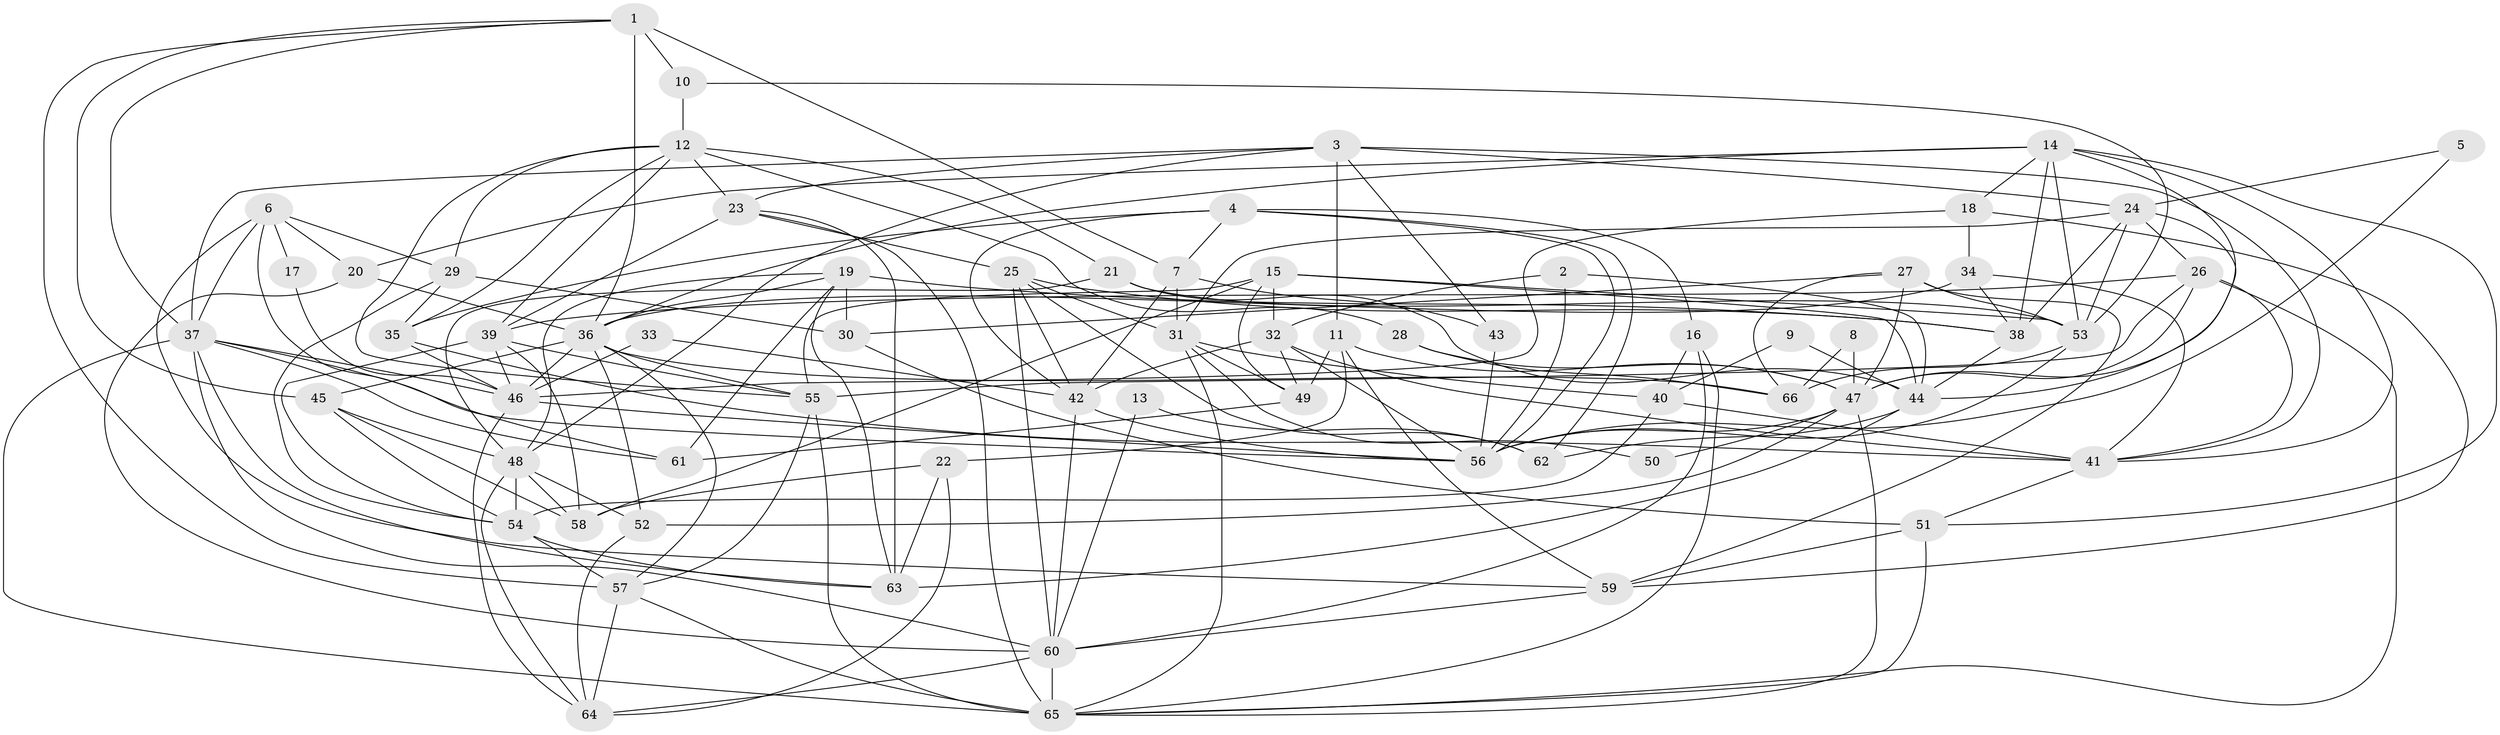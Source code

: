 // original degree distribution, {2: 0.15151515151515152, 5: 0.15151515151515152, 4: 0.2878787878787879, 6: 0.10606060606060606, 3: 0.24242424242424243, 7: 0.06060606060606061}
// Generated by graph-tools (version 1.1) at 2025/26/03/09/25 03:26:21]
// undirected, 66 vertices, 185 edges
graph export_dot {
graph [start="1"]
  node [color=gray90,style=filled];
  1;
  2;
  3;
  4;
  5;
  6;
  7;
  8;
  9;
  10;
  11;
  12;
  13;
  14;
  15;
  16;
  17;
  18;
  19;
  20;
  21;
  22;
  23;
  24;
  25;
  26;
  27;
  28;
  29;
  30;
  31;
  32;
  33;
  34;
  35;
  36;
  37;
  38;
  39;
  40;
  41;
  42;
  43;
  44;
  45;
  46;
  47;
  48;
  49;
  50;
  51;
  52;
  53;
  54;
  55;
  56;
  57;
  58;
  59;
  60;
  61;
  62;
  63;
  64;
  65;
  66;
  1 -- 7 [weight=1.0];
  1 -- 10 [weight=1.0];
  1 -- 36 [weight=2.0];
  1 -- 37 [weight=1.0];
  1 -- 45 [weight=1.0];
  1 -- 57 [weight=1.0];
  2 -- 32 [weight=1.0];
  2 -- 44 [weight=1.0];
  2 -- 56 [weight=1.0];
  3 -- 11 [weight=1.0];
  3 -- 23 [weight=1.0];
  3 -- 24 [weight=1.0];
  3 -- 37 [weight=1.0];
  3 -- 41 [weight=1.0];
  3 -- 43 [weight=1.0];
  3 -- 48 [weight=1.0];
  4 -- 7 [weight=1.0];
  4 -- 16 [weight=1.0];
  4 -- 35 [weight=1.0];
  4 -- 42 [weight=1.0];
  4 -- 56 [weight=1.0];
  4 -- 62 [weight=1.0];
  5 -- 24 [weight=1.0];
  5 -- 56 [weight=1.0];
  6 -- 17 [weight=1.0];
  6 -- 20 [weight=1.0];
  6 -- 29 [weight=1.0];
  6 -- 37 [weight=1.0];
  6 -- 59 [weight=1.0];
  6 -- 61 [weight=1.0];
  7 -- 31 [weight=1.0];
  7 -- 42 [weight=1.0];
  7 -- 43 [weight=1.0];
  8 -- 47 [weight=1.0];
  8 -- 66 [weight=1.0];
  9 -- 40 [weight=1.0];
  9 -- 44 [weight=1.0];
  10 -- 12 [weight=1.0];
  10 -- 53 [weight=1.0];
  11 -- 22 [weight=1.0];
  11 -- 47 [weight=1.0];
  11 -- 49 [weight=1.0];
  11 -- 59 [weight=1.0];
  12 -- 21 [weight=1.0];
  12 -- 23 [weight=1.0];
  12 -- 28 [weight=1.0];
  12 -- 29 [weight=1.0];
  12 -- 35 [weight=1.0];
  12 -- 39 [weight=1.0];
  12 -- 55 [weight=1.0];
  13 -- 60 [weight=1.0];
  13 -- 62 [weight=1.0];
  14 -- 18 [weight=1.0];
  14 -- 20 [weight=1.0];
  14 -- 36 [weight=1.0];
  14 -- 38 [weight=1.0];
  14 -- 41 [weight=1.0];
  14 -- 47 [weight=1.0];
  14 -- 51 [weight=1.0];
  14 -- 53 [weight=1.0];
  15 -- 32 [weight=1.0];
  15 -- 44 [weight=1.0];
  15 -- 49 [weight=1.0];
  15 -- 53 [weight=1.0];
  15 -- 55 [weight=1.0];
  15 -- 58 [weight=1.0];
  16 -- 40 [weight=1.0];
  16 -- 60 [weight=1.0];
  16 -- 65 [weight=1.0];
  17 -- 46 [weight=1.0];
  18 -- 34 [weight=1.0];
  18 -- 46 [weight=1.0];
  18 -- 59 [weight=1.0];
  19 -- 30 [weight=1.0];
  19 -- 36 [weight=1.0];
  19 -- 38 [weight=1.0];
  19 -- 48 [weight=1.0];
  19 -- 61 [weight=1.0];
  19 -- 63 [weight=1.0];
  20 -- 36 [weight=1.0];
  20 -- 60 [weight=1.0];
  21 -- 44 [weight=1.0];
  21 -- 48 [weight=1.0];
  21 -- 53 [weight=1.0];
  22 -- 58 [weight=1.0];
  22 -- 63 [weight=1.0];
  22 -- 64 [weight=1.0];
  23 -- 25 [weight=1.0];
  23 -- 39 [weight=1.0];
  23 -- 63 [weight=2.0];
  23 -- 65 [weight=1.0];
  24 -- 26 [weight=1.0];
  24 -- 31 [weight=1.0];
  24 -- 38 [weight=1.0];
  24 -- 44 [weight=1.0];
  24 -- 53 [weight=1.0];
  25 -- 31 [weight=1.0];
  25 -- 38 [weight=1.0];
  25 -- 42 [weight=1.0];
  25 -- 60 [weight=1.0];
  25 -- 62 [weight=2.0];
  26 -- 39 [weight=1.0];
  26 -- 41 [weight=1.0];
  26 -- 47 [weight=2.0];
  26 -- 55 [weight=2.0];
  26 -- 65 [weight=1.0];
  27 -- 30 [weight=1.0];
  27 -- 47 [weight=1.0];
  27 -- 53 [weight=1.0];
  27 -- 59 [weight=1.0];
  27 -- 66 [weight=1.0];
  28 -- 47 [weight=1.0];
  28 -- 66 [weight=1.0];
  29 -- 30 [weight=1.0];
  29 -- 35 [weight=1.0];
  29 -- 54 [weight=1.0];
  30 -- 51 [weight=1.0];
  31 -- 40 [weight=1.0];
  31 -- 49 [weight=1.0];
  31 -- 50 [weight=1.0];
  31 -- 65 [weight=1.0];
  32 -- 41 [weight=1.0];
  32 -- 42 [weight=1.0];
  32 -- 49 [weight=1.0];
  32 -- 56 [weight=1.0];
  33 -- 42 [weight=1.0];
  33 -- 46 [weight=1.0];
  34 -- 36 [weight=1.0];
  34 -- 38 [weight=1.0];
  34 -- 41 [weight=1.0];
  35 -- 41 [weight=1.0];
  35 -- 46 [weight=1.0];
  36 -- 45 [weight=1.0];
  36 -- 46 [weight=1.0];
  36 -- 52 [weight=1.0];
  36 -- 55 [weight=1.0];
  36 -- 57 [weight=1.0];
  36 -- 66 [weight=1.0];
  37 -- 46 [weight=1.0];
  37 -- 56 [weight=1.0];
  37 -- 60 [weight=1.0];
  37 -- 61 [weight=1.0];
  37 -- 63 [weight=1.0];
  37 -- 65 [weight=1.0];
  38 -- 44 [weight=1.0];
  39 -- 46 [weight=1.0];
  39 -- 54 [weight=1.0];
  39 -- 55 [weight=1.0];
  39 -- 58 [weight=1.0];
  40 -- 41 [weight=1.0];
  40 -- 54 [weight=2.0];
  41 -- 51 [weight=1.0];
  42 -- 56 [weight=1.0];
  42 -- 60 [weight=1.0];
  43 -- 56 [weight=1.0];
  44 -- 62 [weight=1.0];
  44 -- 63 [weight=1.0];
  45 -- 48 [weight=1.0];
  45 -- 54 [weight=2.0];
  45 -- 58 [weight=1.0];
  46 -- 56 [weight=1.0];
  46 -- 64 [weight=1.0];
  47 -- 50 [weight=1.0];
  47 -- 52 [weight=2.0];
  47 -- 56 [weight=1.0];
  47 -- 65 [weight=1.0];
  48 -- 52 [weight=1.0];
  48 -- 54 [weight=1.0];
  48 -- 58 [weight=1.0];
  48 -- 64 [weight=1.0];
  49 -- 61 [weight=1.0];
  51 -- 59 [weight=1.0];
  51 -- 65 [weight=1.0];
  52 -- 64 [weight=1.0];
  53 -- 56 [weight=1.0];
  53 -- 66 [weight=2.0];
  54 -- 57 [weight=1.0];
  54 -- 63 [weight=1.0];
  55 -- 57 [weight=1.0];
  55 -- 65 [weight=1.0];
  57 -- 64 [weight=1.0];
  57 -- 65 [weight=2.0];
  59 -- 60 [weight=1.0];
  60 -- 64 [weight=1.0];
  60 -- 65 [weight=1.0];
}
